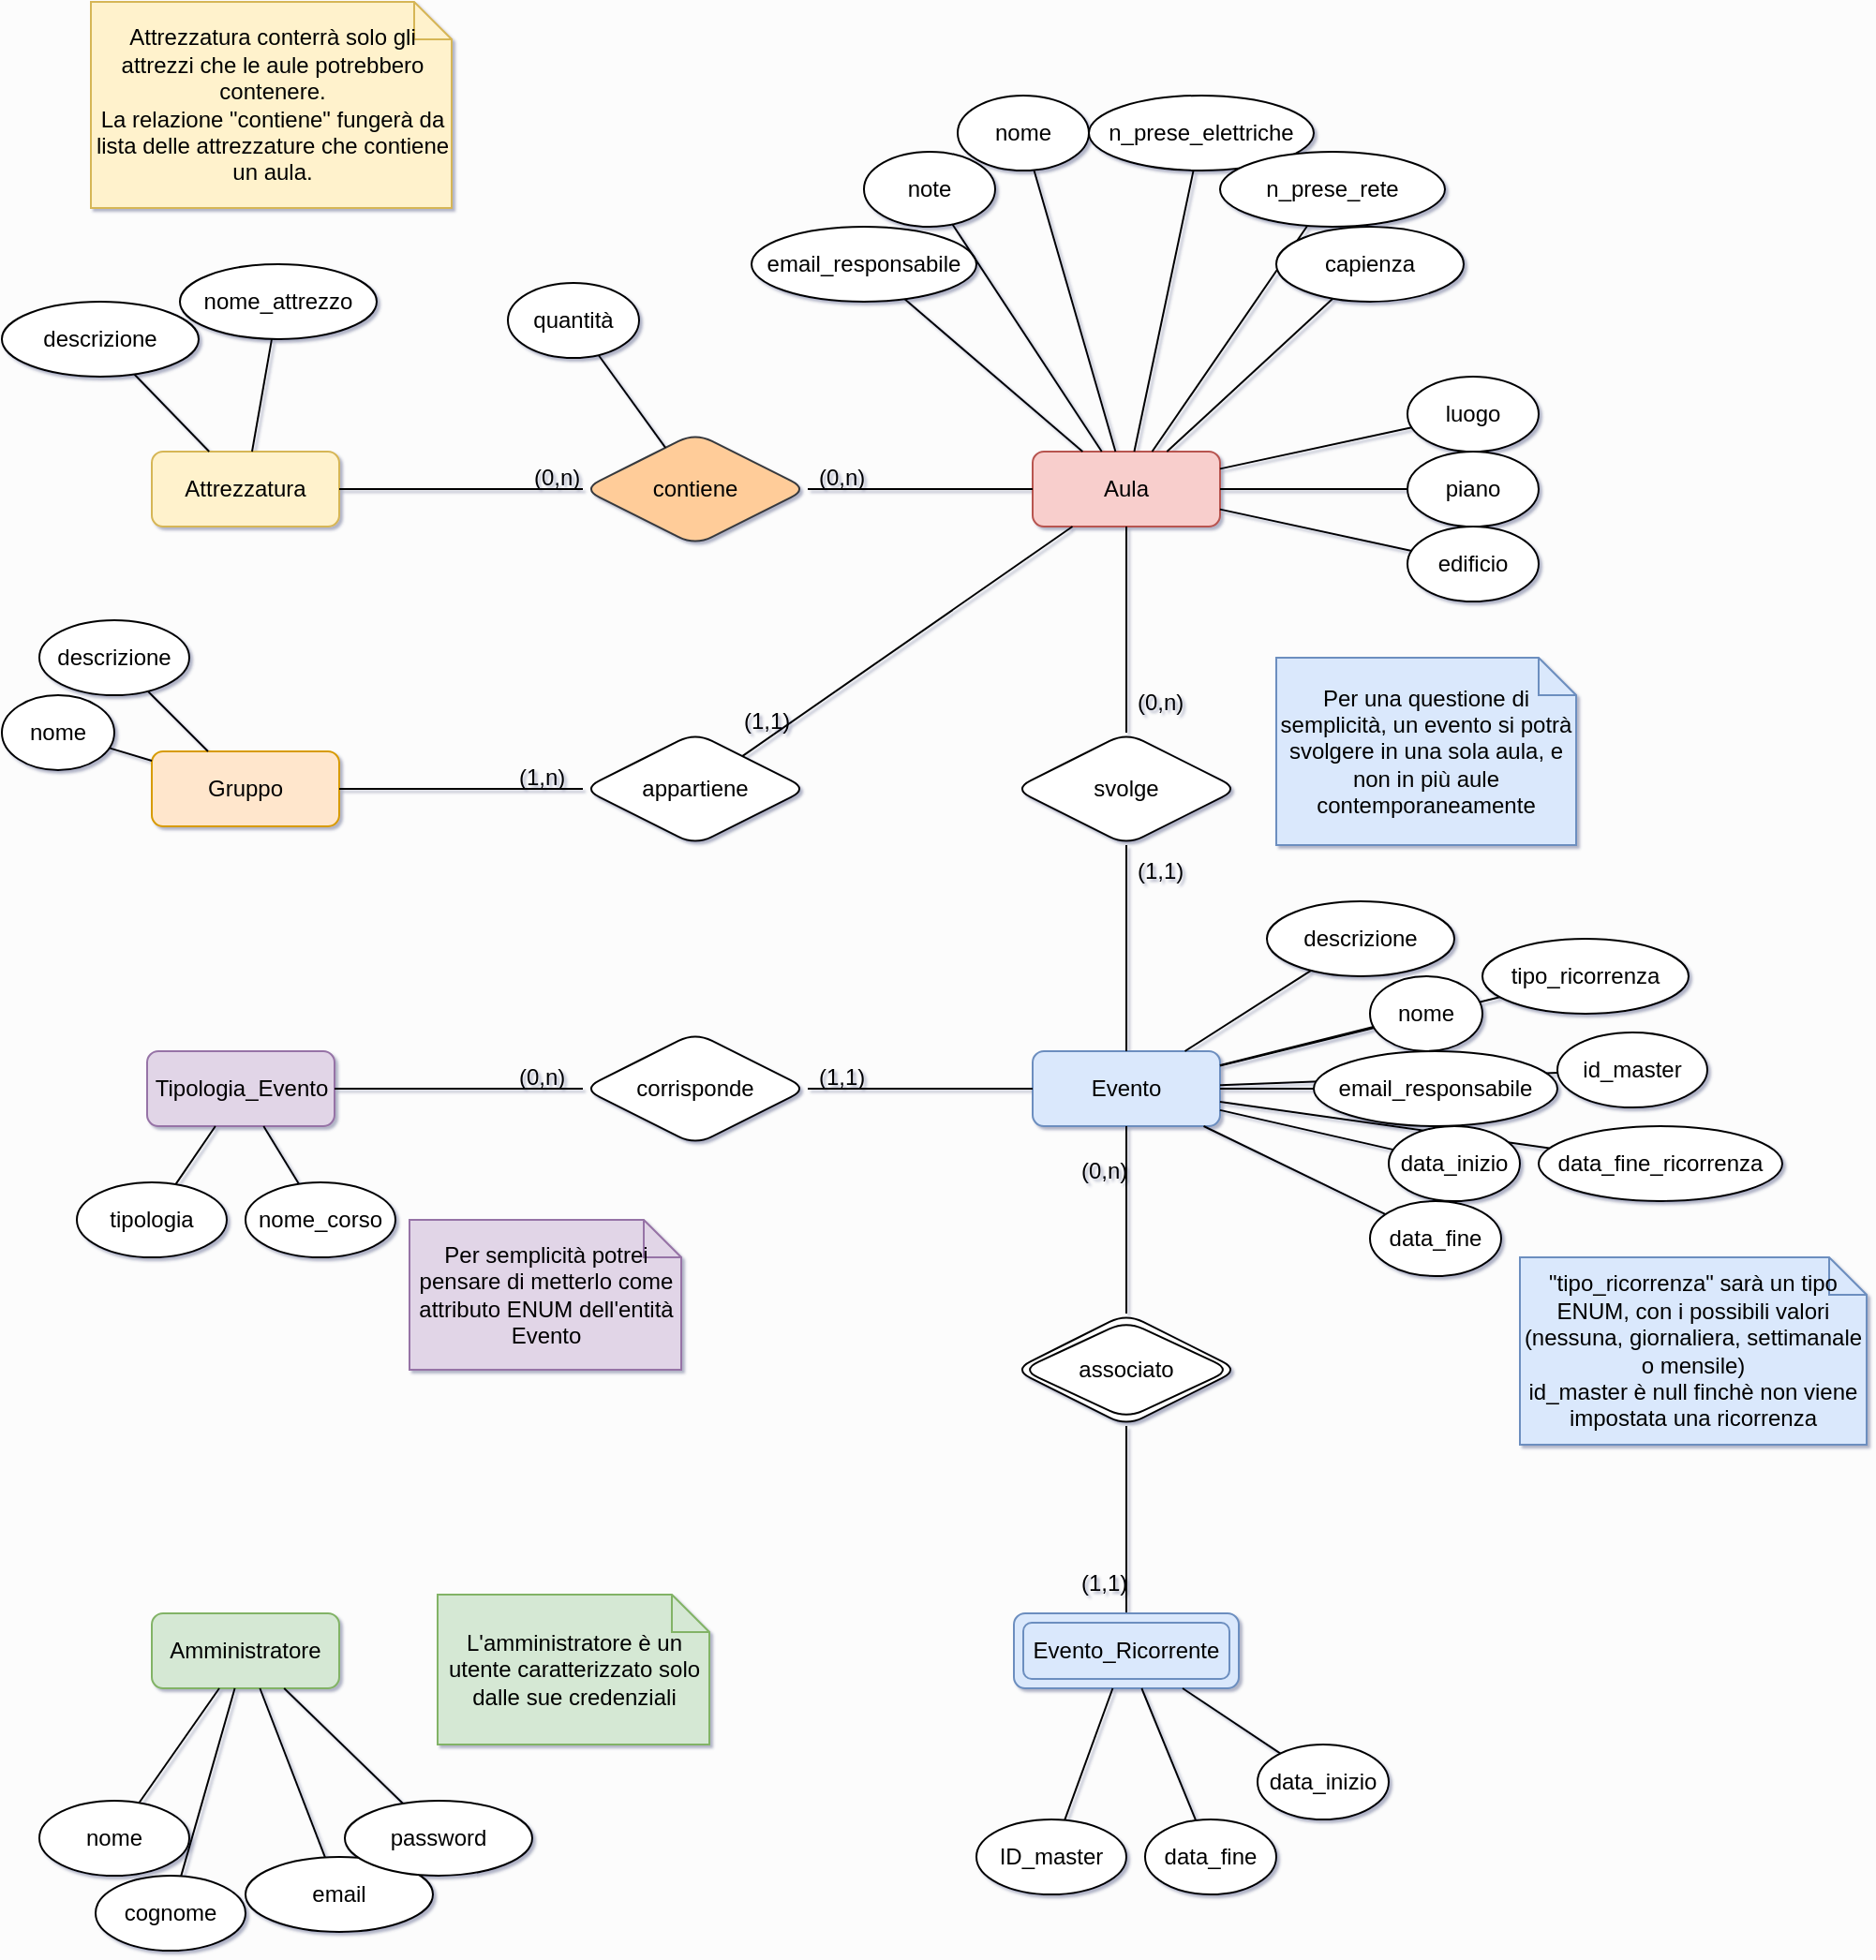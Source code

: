 <mxfile version="21.3.7" type="device">
  <diagram id="R2lEEEUBdFMjLlhIrx00" name="ER Aule Web">
    <mxGraphModel dx="1221" dy="620" grid="1" gridSize="10" guides="1" tooltips="1" connect="1" arrows="1" fold="1" page="1" pageScale="1" pageWidth="850" pageHeight="1100" background="#FCFCFC" math="0" shadow="1" extFonts="Permanent Marker^https://fonts.googleapis.com/css?family=Permanent+Marker">
      <root>
        <mxCell id="0" />
        <mxCell id="1" parent="0" />
        <mxCell id="xewlQysH9if-ET8IPwKX-5" value="Aula" style="whiteSpace=wrap;html=1;align=center;rounded=1;fillColor=#f8cecc;strokeColor=#b85450;" parent="1" vertex="1">
          <mxGeometry x="560" y="250" width="100" height="40" as="geometry" />
        </mxCell>
        <mxCell id="xewlQysH9if-ET8IPwKX-7" value="nome" style="ellipse;whiteSpace=wrap;html=1;align=center;rounded=1;" parent="1" vertex="1">
          <mxGeometry x="520" y="60" width="70" height="40" as="geometry" />
        </mxCell>
        <mxCell id="xewlQysH9if-ET8IPwKX-10" value="email_responsabile" style="ellipse;whiteSpace=wrap;html=1;align=center;rounded=1;" parent="1" vertex="1">
          <mxGeometry x="410" y="130" width="120" height="40" as="geometry" />
        </mxCell>
        <mxCell id="xewlQysH9if-ET8IPwKX-11" value="n_prese_elettriche" style="ellipse;whiteSpace=wrap;html=1;align=center;rounded=1;" parent="1" vertex="1">
          <mxGeometry x="590" y="60" width="120" height="40" as="geometry" />
        </mxCell>
        <mxCell id="xewlQysH9if-ET8IPwKX-12" value="n_prese_rete" style="ellipse;whiteSpace=wrap;html=1;align=center;rounded=1;" parent="1" vertex="1">
          <mxGeometry x="660" y="90" width="120" height="40" as="geometry" />
        </mxCell>
        <mxCell id="xewlQysH9if-ET8IPwKX-14" value="Attrezzatura" style="whiteSpace=wrap;html=1;align=center;rounded=1;fillColor=#fff2cc;strokeColor=#d6b656;" parent="1" vertex="1">
          <mxGeometry x="90" y="250" width="100" height="40" as="geometry" />
        </mxCell>
        <mxCell id="xewlQysH9if-ET8IPwKX-15" value="note" style="ellipse;whiteSpace=wrap;html=1;align=center;rounded=1;" parent="1" vertex="1">
          <mxGeometry x="470" y="90" width="70" height="40" as="geometry" />
        </mxCell>
        <mxCell id="xewlQysH9if-ET8IPwKX-18" value="" style="endArrow=none;html=1;rounded=1;" parent="1" source="xewlQysH9if-ET8IPwKX-5" target="xewlQysH9if-ET8IPwKX-10" edge="1">
          <mxGeometry width="50" height="50" relative="1" as="geometry">
            <mxPoint x="860" y="310" as="sourcePoint" />
            <mxPoint x="830" y="220" as="targetPoint" />
          </mxGeometry>
        </mxCell>
        <mxCell id="xewlQysH9if-ET8IPwKX-19" value="" style="endArrow=none;html=1;rounded=1;" parent="1" source="xewlQysH9if-ET8IPwKX-15" target="xewlQysH9if-ET8IPwKX-5" edge="1">
          <mxGeometry width="50" height="50" relative="1" as="geometry">
            <mxPoint x="890" y="240" as="sourcePoint" />
            <mxPoint x="840" y="230" as="targetPoint" />
          </mxGeometry>
        </mxCell>
        <mxCell id="xewlQysH9if-ET8IPwKX-20" value="" style="endArrow=none;html=1;rounded=1;" parent="1" source="xewlQysH9if-ET8IPwKX-5" target="xewlQysH9if-ET8IPwKX-7" edge="1">
          <mxGeometry width="50" height="50" relative="1" as="geometry">
            <mxPoint x="880" y="330" as="sourcePoint" />
            <mxPoint x="850" y="240" as="targetPoint" />
          </mxGeometry>
        </mxCell>
        <mxCell id="xewlQysH9if-ET8IPwKX-22" value="" style="endArrow=none;html=1;rounded=1;" parent="1" source="xewlQysH9if-ET8IPwKX-5" target="xewlQysH9if-ET8IPwKX-11" edge="1">
          <mxGeometry width="50" height="50" relative="1" as="geometry">
            <mxPoint x="900" y="350" as="sourcePoint" />
            <mxPoint x="870" y="260" as="targetPoint" />
          </mxGeometry>
        </mxCell>
        <mxCell id="xewlQysH9if-ET8IPwKX-23" value="" style="endArrow=none;html=1;rounded=1;" parent="1" source="xewlQysH9if-ET8IPwKX-5" target="xewlQysH9if-ET8IPwKX-12" edge="1">
          <mxGeometry width="50" height="50" relative="1" as="geometry">
            <mxPoint x="910" y="360" as="sourcePoint" />
            <mxPoint x="880" y="270" as="targetPoint" />
          </mxGeometry>
        </mxCell>
        <mxCell id="xewlQysH9if-ET8IPwKX-24" value="" style="endArrow=none;html=1;rounded=1;" parent="1" source="xewlQysH9if-ET8IPwKX-5" target="xewlQysH9if-ET8IPwKX-9" edge="1">
          <mxGeometry width="50" height="50" relative="1" as="geometry">
            <mxPoint x="920" y="370" as="sourcePoint" />
            <mxPoint x="890" y="280" as="targetPoint" />
          </mxGeometry>
        </mxCell>
        <mxCell id="xewlQysH9if-ET8IPwKX-25" value="luogo" style="ellipse;whiteSpace=wrap;html=1;align=center;rounded=1;" parent="1" vertex="1">
          <mxGeometry x="760" y="210" width="70" height="40" as="geometry" />
        </mxCell>
        <mxCell id="xewlQysH9if-ET8IPwKX-26" value="edificio" style="ellipse;whiteSpace=wrap;html=1;align=center;rounded=1;" parent="1" vertex="1">
          <mxGeometry x="760" y="290" width="70" height="40" as="geometry" />
        </mxCell>
        <mxCell id="xewlQysH9if-ET8IPwKX-27" value="piano" style="ellipse;whiteSpace=wrap;html=1;align=center;rounded=1;" parent="1" vertex="1">
          <mxGeometry x="760" y="250" width="70" height="40" as="geometry" />
        </mxCell>
        <mxCell id="xewlQysH9if-ET8IPwKX-28" value="" style="endArrow=none;html=1;rounded=1;" parent="1" source="xewlQysH9if-ET8IPwKX-5" target="xewlQysH9if-ET8IPwKX-25" edge="1">
          <mxGeometry width="50" height="50" relative="1" as="geometry">
            <mxPoint x="789.084" y="257.526" as="sourcePoint" />
            <mxPoint x="562" y="189" as="targetPoint" />
          </mxGeometry>
        </mxCell>
        <mxCell id="xewlQysH9if-ET8IPwKX-29" value="" style="endArrow=none;html=1;rounded=1;" parent="1" source="xewlQysH9if-ET8IPwKX-5" target="xewlQysH9if-ET8IPwKX-27" edge="1">
          <mxGeometry width="50" height="50" relative="1" as="geometry">
            <mxPoint x="800" y="270" as="sourcePoint" />
            <mxPoint x="572" y="199" as="targetPoint" />
          </mxGeometry>
        </mxCell>
        <mxCell id="xewlQysH9if-ET8IPwKX-30" value="" style="endArrow=none;html=1;rounded=1;" parent="1" source="xewlQysH9if-ET8IPwKX-26" target="xewlQysH9if-ET8IPwKX-5" edge="1">
          <mxGeometry width="50" height="50" relative="1" as="geometry">
            <mxPoint x="627" y="280" as="sourcePoint" />
            <mxPoint x="789.043" y="282.494" as="targetPoint" />
          </mxGeometry>
        </mxCell>
        <mxCell id="xewlQysH9if-ET8IPwKX-31" value="Gruppo" style="whiteSpace=wrap;html=1;align=center;rounded=1;fillColor=#ffe6cc;strokeColor=#d79b00;" parent="1" vertex="1">
          <mxGeometry x="90" y="410" width="100" height="40" as="geometry" />
        </mxCell>
        <mxCell id="xewlQysH9if-ET8IPwKX-32" value="nome" style="ellipse;whiteSpace=wrap;html=1;align=center;rounded=1;" parent="1" vertex="1">
          <mxGeometry x="10" y="380" width="60" height="40" as="geometry" />
        </mxCell>
        <mxCell id="xewlQysH9if-ET8IPwKX-33" value="descrizione" style="ellipse;whiteSpace=wrap;html=1;align=center;rounded=1;" parent="1" vertex="1">
          <mxGeometry x="30" y="340" width="80" height="40" as="geometry" />
        </mxCell>
        <mxCell id="xewlQysH9if-ET8IPwKX-34" value="" style="endArrow=none;html=1;rounded=1;" parent="1" source="xewlQysH9if-ET8IPwKX-32" target="xewlQysH9if-ET8IPwKX-31" edge="1">
          <mxGeometry width="50" height="50" relative="1" as="geometry">
            <mxPoint x="597" y="280" as="sourcePoint" />
            <mxPoint x="552" y="209" as="targetPoint" />
          </mxGeometry>
        </mxCell>
        <mxCell id="xewlQysH9if-ET8IPwKX-35" value="" style="endArrow=none;html=1;rounded=1;" parent="1" source="xewlQysH9if-ET8IPwKX-33" target="xewlQysH9if-ET8IPwKX-31" edge="1">
          <mxGeometry width="50" height="50" relative="1" as="geometry">
            <mxPoint x="276" y="495" as="sourcePoint" />
            <mxPoint x="196" y="460" as="targetPoint" />
          </mxGeometry>
        </mxCell>
        <mxCell id="xewlQysH9if-ET8IPwKX-36" value="Evento" style="whiteSpace=wrap;html=1;align=center;fillColor=#dae8fc;strokeColor=#6c8ebf;rounded=1;" parent="1" vertex="1">
          <mxGeometry x="560" y="570" width="100" height="40" as="geometry" />
        </mxCell>
        <mxCell id="xewlQysH9if-ET8IPwKX-38" value="descrizione" style="ellipse;whiteSpace=wrap;html=1;align=center;rounded=1;" parent="1" vertex="1">
          <mxGeometry x="685" y="490" width="100" height="40" as="geometry" />
        </mxCell>
        <mxCell id="xewlQysH9if-ET8IPwKX-39" value="" style="endArrow=none;html=1;rounded=1;" parent="1" source="xewlQysH9if-ET8IPwKX-37" target="xewlQysH9if-ET8IPwKX-36" edge="1">
          <mxGeometry width="50" height="50" relative="1" as="geometry">
            <mxPoint x="1067" y="440" as="sourcePoint" />
            <mxPoint x="1022" y="369" as="targetPoint" />
          </mxGeometry>
        </mxCell>
        <mxCell id="xewlQysH9if-ET8IPwKX-40" value="" style="endArrow=none;html=1;rounded=1;" parent="1" source="xewlQysH9if-ET8IPwKX-38" target="xewlQysH9if-ET8IPwKX-36" edge="1">
          <mxGeometry width="50" height="50" relative="1" as="geometry">
            <mxPoint x="746" y="655" as="sourcePoint" />
            <mxPoint x="666" y="620" as="targetPoint" />
          </mxGeometry>
        </mxCell>
        <mxCell id="xewlQysH9if-ET8IPwKX-41" value="Amministratore" style="whiteSpace=wrap;html=1;align=center;rounded=1;fillColor=#d5e8d4;strokeColor=#82b366;" parent="1" vertex="1">
          <mxGeometry x="90" y="870" width="100" height="40" as="geometry" />
        </mxCell>
        <mxCell id="xewlQysH9if-ET8IPwKX-42" value="email" style="ellipse;whiteSpace=wrap;html=1;align=center;rounded=1;" parent="1" vertex="1">
          <mxGeometry x="140" y="1000" width="100" height="40" as="geometry" />
        </mxCell>
        <mxCell id="xewlQysH9if-ET8IPwKX-43" value="password" style="ellipse;whiteSpace=wrap;html=1;align=center;rounded=1;" parent="1" vertex="1">
          <mxGeometry x="193" y="970" width="100" height="40" as="geometry" />
        </mxCell>
        <mxCell id="xewlQysH9if-ET8IPwKX-44" value="" style="endArrow=none;html=1;rounded=1;" parent="1" source="xewlQysH9if-ET8IPwKX-42" target="xewlQysH9if-ET8IPwKX-41" edge="1">
          <mxGeometry width="50" height="50" relative="1" as="geometry">
            <mxPoint x="-89" y="970" as="sourcePoint" />
            <mxPoint x="-95" y="890" as="targetPoint" />
          </mxGeometry>
        </mxCell>
        <mxCell id="xewlQysH9if-ET8IPwKX-45" value="" style="endArrow=none;html=1;rounded=1;" parent="1" source="xewlQysH9if-ET8IPwKX-43" target="xewlQysH9if-ET8IPwKX-41" edge="1">
          <mxGeometry width="50" height="50" relative="1" as="geometry">
            <mxPoint x="153" y="980" as="sourcePoint" />
            <mxPoint x="183" y="920" as="targetPoint" />
          </mxGeometry>
        </mxCell>
        <mxCell id="xewlQysH9if-ET8IPwKX-49" value="data_fine" style="ellipse;whiteSpace=wrap;html=1;align=center;rounded=1;" parent="1" vertex="1">
          <mxGeometry x="740" y="650" width="70" height="40" as="geometry" />
        </mxCell>
        <mxCell id="xewlQysH9if-ET8IPwKX-54" value="" style="endArrow=none;html=1;rounded=1;" parent="1" source="xewlQysH9if-ET8IPwKX-36" target="xewlQysH9if-ET8IPwKX-50" edge="1">
          <mxGeometry width="50" height="50" relative="1" as="geometry">
            <mxPoint x="645" y="680" as="sourcePoint" />
            <mxPoint x="695" y="588" as="targetPoint" />
          </mxGeometry>
        </mxCell>
        <mxCell id="xewlQysH9if-ET8IPwKX-56" value="" style="endArrow=none;html=1;rounded=1;" parent="1" source="xewlQysH9if-ET8IPwKX-107" target="xewlQysH9if-ET8IPwKX-36" edge="1">
          <mxGeometry width="50" height="50" relative="1" as="geometry">
            <mxPoint x="610" y="660" as="sourcePoint" />
            <mxPoint x="836" y="581" as="targetPoint" />
          </mxGeometry>
        </mxCell>
        <mxCell id="xewlQysH9if-ET8IPwKX-57" value="nome_attrezzo" style="ellipse;whiteSpace=wrap;html=1;align=center;rounded=1;" parent="1" vertex="1">
          <mxGeometry x="105" y="150" width="105" height="40" as="geometry" />
        </mxCell>
        <mxCell id="xewlQysH9if-ET8IPwKX-58" value="" style="endArrow=none;html=1;rounded=1;" parent="1" source="xewlQysH9if-ET8IPwKX-14" target="xewlQysH9if-ET8IPwKX-57" edge="1">
          <mxGeometry width="50" height="50" relative="1" as="geometry">
            <mxPoint x="567" y="260" as="sourcePoint" />
            <mxPoint x="522" y="189" as="targetPoint" />
          </mxGeometry>
        </mxCell>
        <mxCell id="xewlQysH9if-ET8IPwKX-59" value="contiene" style="shape=rhombus;perimeter=rhombusPerimeter;whiteSpace=wrap;html=1;align=center;rounded=1;fillColor=#ffcc99;strokeColor=#36393d;" parent="1" vertex="1">
          <mxGeometry x="320" y="240" width="120" height="60" as="geometry" />
        </mxCell>
        <mxCell id="xewlQysH9if-ET8IPwKX-60" value="" style="endArrow=none;html=1;rounded=1;" parent="1" source="xewlQysH9if-ET8IPwKX-14" target="xewlQysH9if-ET8IPwKX-59" edge="1">
          <mxGeometry relative="1" as="geometry">
            <mxPoint x="230" y="340" as="sourcePoint" />
            <mxPoint x="390" y="340" as="targetPoint" />
          </mxGeometry>
        </mxCell>
        <mxCell id="xewlQysH9if-ET8IPwKX-61" value="" style="endArrow=none;html=1;rounded=1;" parent="1" source="xewlQysH9if-ET8IPwKX-59" target="xewlQysH9if-ET8IPwKX-5" edge="1">
          <mxGeometry relative="1" as="geometry">
            <mxPoint x="200" y="280" as="sourcePoint" />
            <mxPoint x="300" y="350" as="targetPoint" />
          </mxGeometry>
        </mxCell>
        <mxCell id="xewlQysH9if-ET8IPwKX-71" value="(0,n)" style="text;strokeColor=none;fillColor=none;spacingLeft=4;spacingRight=4;overflow=hidden;rotatable=0;points=[[0,0.5],[1,0.5]];portConstraint=eastwest;fontSize=12;whiteSpace=wrap;html=1;rounded=1;" parent="1" vertex="1">
          <mxGeometry x="280" y="570" width="40" height="20" as="geometry" />
        </mxCell>
        <mxCell id="xewlQysH9if-ET8IPwKX-75" value="(0,n)" style="text;strokeColor=none;fillColor=none;spacingLeft=4;spacingRight=4;overflow=hidden;rotatable=0;points=[[0,0.5],[1,0.5]];portConstraint=eastwest;fontSize=12;whiteSpace=wrap;html=1;rounded=1;" parent="1" vertex="1">
          <mxGeometry x="440" y="250" width="40" height="20" as="geometry" />
        </mxCell>
        <mxCell id="xewlQysH9if-ET8IPwKX-76" value="(0,n)" style="text;strokeColor=none;fillColor=none;spacingLeft=4;spacingRight=4;overflow=hidden;rotatable=0;points=[[0,0.5],[1,0.5]];portConstraint=eastwest;fontSize=12;whiteSpace=wrap;html=1;rounded=1;" parent="1" vertex="1">
          <mxGeometry x="287.5" y="250" width="40" height="20" as="geometry" />
        </mxCell>
        <mxCell id="xewlQysH9if-ET8IPwKX-80" value="(0,n)" style="text;strokeColor=none;fillColor=none;spacingLeft=4;spacingRight=4;overflow=hidden;rotatable=0;points=[[0,0.5],[1,0.5]];portConstraint=eastwest;fontSize=12;whiteSpace=wrap;html=1;rounded=1;" parent="1" vertex="1">
          <mxGeometry x="610" y="370" width="40" height="20" as="geometry" />
        </mxCell>
        <mxCell id="xewlQysH9if-ET8IPwKX-82" value="(1,1)" style="text;strokeColor=none;fillColor=none;spacingLeft=4;spacingRight=4;overflow=hidden;rotatable=0;points=[[0,0.5],[1,0.5]];portConstraint=eastwest;fontSize=12;whiteSpace=wrap;html=1;rounded=1;" parent="1" vertex="1">
          <mxGeometry x="610" y="460" width="40" height="20" as="geometry" />
        </mxCell>
        <mxCell id="xewlQysH9if-ET8IPwKX-83" value="svolge" style="shape=rhombus;perimeter=rhombusPerimeter;whiteSpace=wrap;html=1;align=center;rounded=1;" parent="1" vertex="1">
          <mxGeometry x="550" y="400" width="120" height="60" as="geometry" />
        </mxCell>
        <mxCell id="xewlQysH9if-ET8IPwKX-84" value="" style="endArrow=none;html=1;rounded=1;" parent="1" source="xewlQysH9if-ET8IPwKX-5" target="xewlQysH9if-ET8IPwKX-83" edge="1">
          <mxGeometry relative="1" as="geometry">
            <mxPoint x="450" y="280" as="sourcePoint" />
            <mxPoint x="570" y="280" as="targetPoint" />
          </mxGeometry>
        </mxCell>
        <mxCell id="xewlQysH9if-ET8IPwKX-85" value="" style="endArrow=none;html=1;rounded=1;" parent="1" source="xewlQysH9if-ET8IPwKX-36" target="xewlQysH9if-ET8IPwKX-83" edge="1">
          <mxGeometry relative="1" as="geometry">
            <mxPoint x="620" y="300" as="sourcePoint" />
            <mxPoint x="620" y="410" as="targetPoint" />
          </mxGeometry>
        </mxCell>
        <mxCell id="xewlQysH9if-ET8IPwKX-86" value="appartiene" style="shape=rhombus;perimeter=rhombusPerimeter;whiteSpace=wrap;html=1;align=center;rounded=1;" parent="1" vertex="1">
          <mxGeometry x="320" y="400" width="120" height="60" as="geometry" />
        </mxCell>
        <mxCell id="xewlQysH9if-ET8IPwKX-87" value="" style="endArrow=none;html=1;rounded=1;" parent="1" source="xewlQysH9if-ET8IPwKX-31" target="xewlQysH9if-ET8IPwKX-86" edge="1">
          <mxGeometry relative="1" as="geometry">
            <mxPoint x="200" y="280" as="sourcePoint" />
            <mxPoint x="330" y="280" as="targetPoint" />
          </mxGeometry>
        </mxCell>
        <mxCell id="xewlQysH9if-ET8IPwKX-88" value="" style="endArrow=none;html=1;rounded=1;" parent="1" source="xewlQysH9if-ET8IPwKX-86" target="xewlQysH9if-ET8IPwKX-5" edge="1">
          <mxGeometry relative="1" as="geometry">
            <mxPoint x="182" y="570" as="sourcePoint" />
            <mxPoint x="363" y="457" as="targetPoint" />
          </mxGeometry>
        </mxCell>
        <mxCell id="xewlQysH9if-ET8IPwKX-89" value="(1,1)" style="text;strokeColor=none;fillColor=none;spacingLeft=4;spacingRight=4;overflow=hidden;rotatable=0;points=[[0,0.5],[1,0.5]];portConstraint=eastwest;fontSize=12;whiteSpace=wrap;html=1;rounded=1;" parent="1" vertex="1">
          <mxGeometry x="400" y="380" width="40" height="20" as="geometry" />
        </mxCell>
        <mxCell id="xewlQysH9if-ET8IPwKX-90" value="(1,n)" style="text;strokeColor=none;fillColor=none;spacingLeft=4;spacingRight=4;overflow=hidden;rotatable=0;points=[[0,0.5],[1,0.5]];portConstraint=eastwest;fontSize=12;whiteSpace=wrap;html=1;rounded=1;" parent="1" vertex="1">
          <mxGeometry x="280" y="410" width="40" height="20" as="geometry" />
        </mxCell>
        <mxCell id="xewlQysH9if-ET8IPwKX-91" value="nome" style="ellipse;whiteSpace=wrap;html=1;align=center;rounded=1;" parent="1" vertex="1">
          <mxGeometry x="740" y="530" width="60" height="40" as="geometry" />
        </mxCell>
        <mxCell id="xewlQysH9if-ET8IPwKX-92" value="" style="endArrow=none;html=1;rounded=1;" parent="1" source="xewlQysH9if-ET8IPwKX-91" target="xewlQysH9if-ET8IPwKX-36" edge="1">
          <mxGeometry width="50" height="50" relative="1" as="geometry">
            <mxPoint x="628" y="700" as="sourcePoint" />
            <mxPoint x="622" y="620" as="targetPoint" />
          </mxGeometry>
        </mxCell>
        <mxCell id="xewlQysH9if-ET8IPwKX-93" value="Tipologia_Evento" style="whiteSpace=wrap;html=1;align=center;rounded=1;fillColor=#e1d5e7;strokeColor=#9673a6;" parent="1" vertex="1">
          <mxGeometry x="87.5" y="570" width="100" height="40" as="geometry" />
        </mxCell>
        <mxCell id="xewlQysH9if-ET8IPwKX-94" value="tipologia" style="ellipse;whiteSpace=wrap;html=1;align=center;rounded=1;" parent="1" vertex="1">
          <mxGeometry x="50" y="640" width="80" height="40" as="geometry" />
        </mxCell>
        <mxCell id="xewlQysH9if-ET8IPwKX-95" value="" style="endArrow=none;html=1;rounded=1;" parent="1" source="xewlQysH9if-ET8IPwKX-94" target="xewlQysH9if-ET8IPwKX-93" edge="1">
          <mxGeometry width="50" height="50" relative="1" as="geometry">
            <mxPoint x="708" y="790" as="sourcePoint" />
            <mxPoint x="702" y="710" as="targetPoint" />
          </mxGeometry>
        </mxCell>
        <mxCell id="xewlQysH9if-ET8IPwKX-96" value="corrisponde" style="shape=rhombus;perimeter=rhombusPerimeter;whiteSpace=wrap;html=1;align=center;rounded=1;" parent="1" vertex="1">
          <mxGeometry x="320" y="560" width="120" height="60" as="geometry" />
        </mxCell>
        <mxCell id="xewlQysH9if-ET8IPwKX-97" value="" style="endArrow=none;html=1;rounded=1;" parent="1" source="xewlQysH9if-ET8IPwKX-96" target="xewlQysH9if-ET8IPwKX-36" edge="1">
          <mxGeometry relative="1" as="geometry">
            <mxPoint x="510" y="720" as="sourcePoint" />
            <mxPoint x="510" y="620" as="targetPoint" />
          </mxGeometry>
        </mxCell>
        <mxCell id="xewlQysH9if-ET8IPwKX-98" value="" style="endArrow=none;html=1;rounded=1;" parent="1" source="xewlQysH9if-ET8IPwKX-93" target="xewlQysH9if-ET8IPwKX-96" edge="1">
          <mxGeometry relative="1" as="geometry">
            <mxPoint x="620" y="720" as="sourcePoint" />
            <mxPoint x="620" y="620" as="targetPoint" />
          </mxGeometry>
        </mxCell>
        <mxCell id="xewlQysH9if-ET8IPwKX-99" value="(1,1)" style="text;strokeColor=none;fillColor=none;spacingLeft=4;spacingRight=4;overflow=hidden;rotatable=0;points=[[0,0.5],[1,0.5]];portConstraint=eastwest;fontSize=12;whiteSpace=wrap;html=1;rounded=1;" parent="1" vertex="1">
          <mxGeometry x="440" y="570" width="40" height="20" as="geometry" />
        </mxCell>
        <mxCell id="xewlQysH9if-ET8IPwKX-104" value="" style="endArrow=none;html=1;rounded=1;" parent="1" source="xewlQysH9if-ET8IPwKX-36" target="xewlQysH9if-ET8IPwKX-49" edge="1">
          <mxGeometry width="50" height="50" relative="1" as="geometry">
            <mxPoint x="640" y="691" as="sourcePoint" />
            <mxPoint x="695" y="690" as="targetPoint" />
          </mxGeometry>
        </mxCell>
        <mxCell id="xewlQysH9if-ET8IPwKX-106" value="data_fine_ricorrenza" style="ellipse;whiteSpace=wrap;html=1;align=center;rounded=1;" parent="1" vertex="1">
          <mxGeometry x="830" y="610" width="130" height="40" as="geometry" />
        </mxCell>
        <mxCell id="xewlQysH9if-ET8IPwKX-107" value="tipo_ricorrenza" style="ellipse;whiteSpace=wrap;html=1;align=center;rounded=1;" parent="1" vertex="1">
          <mxGeometry x="800" y="510" width="110" height="40" as="geometry" />
        </mxCell>
        <mxCell id="xewlQysH9if-ET8IPwKX-108" value="" style="endArrow=none;html=1;rounded=1;" parent="1" source="xewlQysH9if-ET8IPwKX-106" target="xewlQysH9if-ET8IPwKX-36" edge="1">
          <mxGeometry width="50" height="50" relative="1" as="geometry">
            <mxPoint x="509" y="831" as="sourcePoint" />
            <mxPoint x="610" y="620" as="targetPoint" />
          </mxGeometry>
        </mxCell>
        <mxCell id="xewlQysH9if-ET8IPwKX-109" value="id_master" style="ellipse;whiteSpace=wrap;html=1;align=center;rounded=1;" parent="1" vertex="1">
          <mxGeometry x="840" y="560" width="80" height="40" as="geometry" />
        </mxCell>
        <mxCell id="xewlQysH9if-ET8IPwKX-110" value="" style="endArrow=none;html=1;rounded=1;" parent="1" source="xewlQysH9if-ET8IPwKX-109" target="xewlQysH9if-ET8IPwKX-36" edge="1">
          <mxGeometry width="50" height="50" relative="1" as="geometry">
            <mxPoint x="611" y="720" as="sourcePoint" />
            <mxPoint x="619" y="620" as="targetPoint" />
          </mxGeometry>
        </mxCell>
        <mxCell id="xewlQysH9if-ET8IPwKX-113" value="&quot;tipo_ricorrenza&quot; sarà un tipo ENUM, con i possibili valori (nessuna, giornaliera, settimanale o mensile)&lt;br&gt;id_master è null finchè non viene impostata una ricorrenza" style="shape=note;size=20;whiteSpace=wrap;html=1;rounded=1;fillColor=#dae8fc;strokeColor=#6c8ebf;" parent="1" vertex="1">
          <mxGeometry x="820" y="680" width="185" height="100" as="geometry" />
        </mxCell>
        <mxCell id="xewlQysH9if-ET8IPwKX-114" value="Per una questione di semplicità, un evento si potrà svolgere in una sola aula, e non in più aule contemporaneamente" style="shape=note;size=20;whiteSpace=wrap;html=1;rounded=1;fillColor=#dae8fc;strokeColor=#6c8ebf;" parent="1" vertex="1">
          <mxGeometry x="690" y="360" width="160" height="100" as="geometry" />
        </mxCell>
        <mxCell id="xewlQysH9if-ET8IPwKX-115" value="L&#39;amministratore è un utente caratterizzato solo dalle sue credenziali" style="shape=note;size=20;whiteSpace=wrap;html=1;rounded=1;fillColor=#d5e8d4;strokeColor=#82b366;" parent="1" vertex="1">
          <mxGeometry x="242.5" y="860" width="145" height="80" as="geometry" />
        </mxCell>
        <mxCell id="uGs3Z48n4CjxgAolMWxC-1" value="Attrezzatura conterrà solo gli attrezzi che le aule potrebbero contenere.&lt;br&gt;La relazione &quot;contiene&quot; fungerà da lista delle attrezzature che contiene un aula." style="shape=note;size=20;whiteSpace=wrap;html=1;rounded=1;fillColor=#fff2cc;strokeColor=#d6b656;" parent="1" vertex="1">
          <mxGeometry x="57.5" y="10" width="192.5" height="110" as="geometry" />
        </mxCell>
        <mxCell id="xewlQysH9if-ET8IPwKX-9" value="capienza" style="ellipse;whiteSpace=wrap;html=1;align=center;rounded=1;" parent="1" vertex="1">
          <mxGeometry x="690" y="130" width="100" height="40" as="geometry" />
        </mxCell>
        <mxCell id="uXPqCVUBlkbmjJPxlKmQ-1" value="quantità" style="ellipse;whiteSpace=wrap;html=1;align=center;rounded=1;" parent="1" vertex="1">
          <mxGeometry x="280" y="160" width="70" height="40" as="geometry" />
        </mxCell>
        <mxCell id="uXPqCVUBlkbmjJPxlKmQ-2" value="" style="endArrow=none;html=1;rounded=1;" parent="1" source="xewlQysH9if-ET8IPwKX-59" target="uXPqCVUBlkbmjJPxlKmQ-1" edge="1">
          <mxGeometry width="50" height="50" relative="1" as="geometry">
            <mxPoint x="150" y="260" as="sourcePoint" />
            <mxPoint x="150" y="200" as="targetPoint" />
          </mxGeometry>
        </mxCell>
        <mxCell id="ueIDQnC7APDw4ET18jJy-7" value="nome_corso" style="ellipse;whiteSpace=wrap;html=1;align=center;rounded=1;" parent="1" vertex="1">
          <mxGeometry x="140" y="640" width="80" height="40" as="geometry" />
        </mxCell>
        <mxCell id="ueIDQnC7APDw4ET18jJy-8" value="" style="endArrow=none;html=1;rounded=1;" parent="1" source="ueIDQnC7APDw4ET18jJy-7" target="xewlQysH9if-ET8IPwKX-93" edge="1">
          <mxGeometry width="50" height="50" relative="1" as="geometry">
            <mxPoint x="310" y="1010" as="sourcePoint" />
            <mxPoint x="139.211" y="870" as="targetPoint" />
          </mxGeometry>
        </mxCell>
        <mxCell id="xewlQysH9if-ET8IPwKX-50" value="data_inizio" style="ellipse;whiteSpace=wrap;html=1;align=center;rounded=1;" parent="1" vertex="1">
          <mxGeometry x="750" y="610" width="70" height="40" as="geometry" />
        </mxCell>
        <mxCell id="xewlQysH9if-ET8IPwKX-37" value="email_responsabile" style="ellipse;whiteSpace=wrap;html=1;align=center;rounded=1;" parent="1" vertex="1">
          <mxGeometry x="710" y="570" width="130" height="40" as="geometry" />
        </mxCell>
        <mxCell id="gz3sBnrbBmIEUQomDa5x-2" value="" style="endArrow=none;html=1;rounded=1;" parent="1" source="xewlQysH9if-ET8IPwKX-36" target="gz3sBnrbBmIEUQomDa5x-17" edge="1">
          <mxGeometry relative="1" as="geometry">
            <mxPoint x="450" y="600" as="sourcePoint" />
            <mxPoint x="610" y="710" as="targetPoint" />
          </mxGeometry>
        </mxCell>
        <mxCell id="gz3sBnrbBmIEUQomDa5x-3" value="" style="endArrow=none;html=1;rounded=1;" parent="1" source="gz3sBnrbBmIEUQomDa5x-6" target="gz3sBnrbBmIEUQomDa5x-17" edge="1">
          <mxGeometry relative="1" as="geometry">
            <mxPoint x="460" y="610" as="sourcePoint" />
            <mxPoint x="610" y="770" as="targetPoint" />
          </mxGeometry>
        </mxCell>
        <mxCell id="gz3sBnrbBmIEUQomDa5x-6" value="Evento_Ricorrente" style="shape=ext;margin=3;double=1;whiteSpace=wrap;html=1;align=center;fillColor=#dae8fc;strokeColor=#6c8ebf;rounded=1;" parent="1" vertex="1">
          <mxGeometry x="550" y="870" width="120" height="40" as="geometry" />
        </mxCell>
        <mxCell id="gz3sBnrbBmIEUQomDa5x-7" value="data_fine" style="ellipse;whiteSpace=wrap;html=1;align=center;rounded=1;" parent="1" vertex="1">
          <mxGeometry x="620" y="980" width="70" height="40" as="geometry" />
        </mxCell>
        <mxCell id="gz3sBnrbBmIEUQomDa5x-8" value="data_inizio" style="ellipse;whiteSpace=wrap;html=1;align=center;rounded=1;" parent="1" vertex="1">
          <mxGeometry x="680" y="940" width="70" height="40" as="geometry" />
        </mxCell>
        <mxCell id="gz3sBnrbBmIEUQomDa5x-9" value="ID_master" style="ellipse;whiteSpace=wrap;html=1;align=center;rounded=1;" parent="1" vertex="1">
          <mxGeometry x="530" y="980" width="80" height="40" as="geometry" />
        </mxCell>
        <mxCell id="gz3sBnrbBmIEUQomDa5x-10" value="" style="endArrow=none;html=1;rounded=1;" parent="1" source="gz3sBnrbBmIEUQomDa5x-8" target="gz3sBnrbBmIEUQomDa5x-6" edge="1">
          <mxGeometry relative="1" as="geometry">
            <mxPoint x="620" y="880" as="sourcePoint" />
            <mxPoint x="620" y="780" as="targetPoint" />
          </mxGeometry>
        </mxCell>
        <mxCell id="gz3sBnrbBmIEUQomDa5x-11" value="" style="endArrow=none;html=1;rounded=1;" parent="1" source="gz3sBnrbBmIEUQomDa5x-7" target="gz3sBnrbBmIEUQomDa5x-6" edge="1">
          <mxGeometry relative="1" as="geometry">
            <mxPoint x="702" y="955" as="sourcePoint" />
            <mxPoint x="650" y="920" as="targetPoint" />
          </mxGeometry>
        </mxCell>
        <mxCell id="gz3sBnrbBmIEUQomDa5x-12" value="" style="endArrow=none;html=1;rounded=1;" parent="1" source="gz3sBnrbBmIEUQomDa5x-9" target="gz3sBnrbBmIEUQomDa5x-6" edge="1">
          <mxGeometry relative="1" as="geometry">
            <mxPoint x="712" y="965" as="sourcePoint" />
            <mxPoint x="660" y="930" as="targetPoint" />
          </mxGeometry>
        </mxCell>
        <mxCell id="gz3sBnrbBmIEUQomDa5x-13" value="(0,n)" style="text;strokeColor=none;fillColor=none;spacingLeft=4;spacingRight=4;overflow=hidden;rotatable=0;points=[[0,0.5],[1,0.5]];portConstraint=eastwest;fontSize=12;whiteSpace=wrap;html=1;rounded=1;" parent="1" vertex="1">
          <mxGeometry x="580" y="620" width="40" height="20" as="geometry" />
        </mxCell>
        <mxCell id="gz3sBnrbBmIEUQomDa5x-14" value="(1,1)" style="text;strokeColor=none;fillColor=none;spacingLeft=4;spacingRight=4;overflow=hidden;rotatable=0;points=[[0,0.5],[1,0.5]];portConstraint=eastwest;fontSize=12;whiteSpace=wrap;html=1;rounded=1;" parent="1" vertex="1">
          <mxGeometry x="580" y="840" width="40" height="20" as="geometry" />
        </mxCell>
        <mxCell id="gz3sBnrbBmIEUQomDa5x-17" value="associato" style="shape=rhombus;double=1;perimeter=rhombusPerimeter;whiteSpace=wrap;html=1;align=center;rounded=1;" parent="1" vertex="1">
          <mxGeometry x="550" y="710" width="120" height="60" as="geometry" />
        </mxCell>
        <mxCell id="PA7mVsjE7Bu7AlDnNZc5-1" value="cognome" style="ellipse;whiteSpace=wrap;html=1;align=center;rounded=1;" vertex="1" parent="1">
          <mxGeometry x="60" y="1010" width="80" height="40" as="geometry" />
        </mxCell>
        <mxCell id="PA7mVsjE7Bu7AlDnNZc5-2" value="nome" style="ellipse;whiteSpace=wrap;html=1;align=center;rounded=1;" vertex="1" parent="1">
          <mxGeometry x="30" y="970" width="80" height="40" as="geometry" />
        </mxCell>
        <mxCell id="PA7mVsjE7Bu7AlDnNZc5-3" value="" style="endArrow=none;html=1;rounded=1;" edge="1" parent="1" source="PA7mVsjE7Bu7AlDnNZc5-2" target="xewlQysH9if-ET8IPwKX-41">
          <mxGeometry width="50" height="50" relative="1" as="geometry">
            <mxPoint x="153" y="980" as="sourcePoint" />
            <mxPoint x="180" y="1090" as="targetPoint" />
          </mxGeometry>
        </mxCell>
        <mxCell id="PA7mVsjE7Bu7AlDnNZc5-4" value="" style="endArrow=none;html=1;rounded=1;" edge="1" parent="1" source="PA7mVsjE7Bu7AlDnNZc5-1" target="xewlQysH9if-ET8IPwKX-41">
          <mxGeometry width="50" height="50" relative="1" as="geometry">
            <mxPoint x="163" y="990" as="sourcePoint" />
            <mxPoint x="193" y="930" as="targetPoint" />
          </mxGeometry>
        </mxCell>
        <mxCell id="PA7mVsjE7Bu7AlDnNZc5-5" value="Per semplicità potrei pensare di metterlo come attributo ENUM dell&#39;entità Evento" style="shape=note;size=20;whiteSpace=wrap;html=1;rounded=1;fillColor=#e1d5e7;strokeColor=#9673a6;" vertex="1" parent="1">
          <mxGeometry x="227.5" y="660" width="145" height="80" as="geometry" />
        </mxCell>
        <mxCell id="PA7mVsjE7Bu7AlDnNZc5-6" value="descrizione" style="ellipse;whiteSpace=wrap;html=1;align=center;rounded=1;" vertex="1" parent="1">
          <mxGeometry x="10" y="170" width="105" height="40" as="geometry" />
        </mxCell>
        <mxCell id="PA7mVsjE7Bu7AlDnNZc5-7" value="" style="endArrow=none;html=1;rounded=1;" edge="1" parent="1" source="xewlQysH9if-ET8IPwKX-14" target="PA7mVsjE7Bu7AlDnNZc5-6">
          <mxGeometry width="50" height="50" relative="1" as="geometry">
            <mxPoint x="70" y="290" as="sourcePoint" />
            <mxPoint x="164" y="200" as="targetPoint" />
          </mxGeometry>
        </mxCell>
      </root>
    </mxGraphModel>
  </diagram>
</mxfile>
